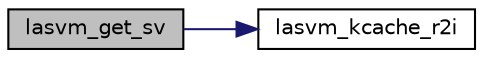 digraph "lasvm_get_sv"
{
  edge [fontname="Helvetica",fontsize="10",labelfontname="Helvetica",labelfontsize="10"];
  node [fontname="Helvetica",fontsize="10",shape=record];
  rankdir="LR";
  Node1 [label="lasvm_get_sv",height=0.2,width=0.4,color="black", fillcolor="grey75", style="filled" fontcolor="black"];
  Node1 -> Node2 [color="midnightblue",fontsize="10",style="solid"];
  Node2 [label="lasvm_kcache_r2i",height=0.2,width=0.4,color="black", fillcolor="white", style="filled",URL="$kcache_8c.html#a5f2800dd984dd18ef5648f5d2f18e6ca"];
}
